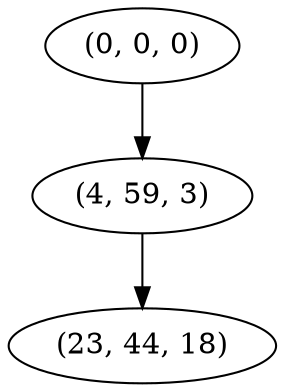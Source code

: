 digraph tree {
    "(0, 0, 0)";
    "(4, 59, 3)";
    "(23, 44, 18)";
    "(0, 0, 0)" -> "(4, 59, 3)";
    "(4, 59, 3)" -> "(23, 44, 18)";
}
